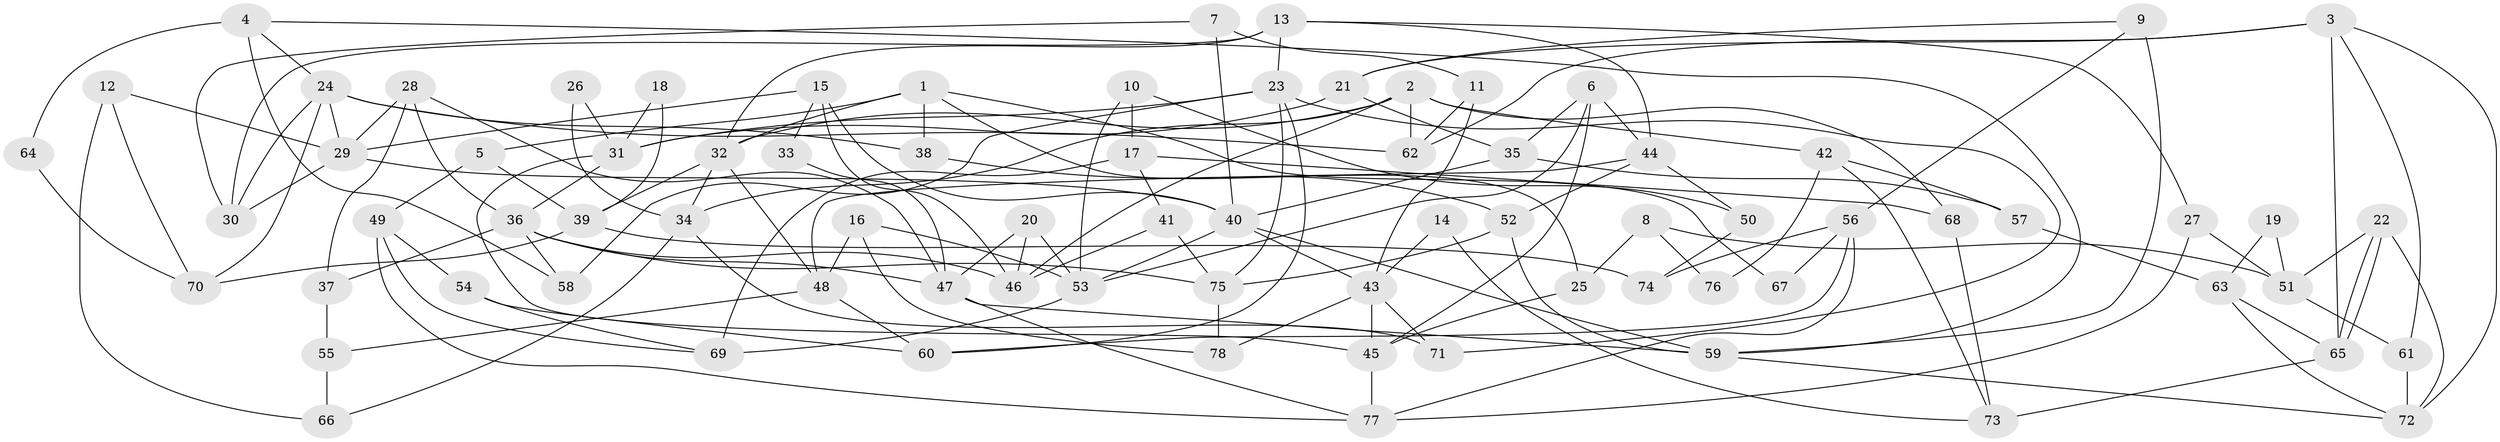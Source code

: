 // coarse degree distribution, {6: 0.15625, 3: 0.15625, 4: 0.1875, 11: 0.0625, 2: 0.03125, 7: 0.125, 9: 0.03125, 5: 0.125, 10: 0.0625, 8: 0.0625}
// Generated by graph-tools (version 1.1) at 2025/37/03/04/25 23:37:00]
// undirected, 78 vertices, 156 edges
graph export_dot {
  node [color=gray90,style=filled];
  1;
  2;
  3;
  4;
  5;
  6;
  7;
  8;
  9;
  10;
  11;
  12;
  13;
  14;
  15;
  16;
  17;
  18;
  19;
  20;
  21;
  22;
  23;
  24;
  25;
  26;
  27;
  28;
  29;
  30;
  31;
  32;
  33;
  34;
  35;
  36;
  37;
  38;
  39;
  40;
  41;
  42;
  43;
  44;
  45;
  46;
  47;
  48;
  49;
  50;
  51;
  52;
  53;
  54;
  55;
  56;
  57;
  58;
  59;
  60;
  61;
  62;
  63;
  64;
  65;
  66;
  67;
  68;
  69;
  70;
  71;
  72;
  73;
  74;
  75;
  76;
  77;
  78;
  1 -- 38;
  1 -- 32;
  1 -- 5;
  1 -- 25;
  1 -- 67;
  2 -- 46;
  2 -- 32;
  2 -- 34;
  2 -- 42;
  2 -- 62;
  2 -- 68;
  3 -- 72;
  3 -- 62;
  3 -- 21;
  3 -- 61;
  3 -- 65;
  4 -- 58;
  4 -- 24;
  4 -- 59;
  4 -- 64;
  5 -- 49;
  5 -- 39;
  6 -- 35;
  6 -- 53;
  6 -- 44;
  6 -- 45;
  7 -- 40;
  7 -- 11;
  7 -- 30;
  8 -- 25;
  8 -- 51;
  8 -- 76;
  9 -- 56;
  9 -- 21;
  9 -- 59;
  10 -- 50;
  10 -- 53;
  10 -- 17;
  11 -- 43;
  11 -- 62;
  12 -- 70;
  12 -- 29;
  12 -- 66;
  13 -- 30;
  13 -- 23;
  13 -- 27;
  13 -- 32;
  13 -- 44;
  14 -- 43;
  14 -- 73;
  15 -- 40;
  15 -- 29;
  15 -- 33;
  15 -- 46;
  16 -- 78;
  16 -- 53;
  16 -- 48;
  17 -- 69;
  17 -- 41;
  17 -- 68;
  18 -- 31;
  18 -- 39;
  19 -- 51;
  19 -- 63;
  20 -- 47;
  20 -- 46;
  20 -- 53;
  21 -- 35;
  21 -- 31;
  22 -- 51;
  22 -- 65;
  22 -- 65;
  22 -- 72;
  23 -- 31;
  23 -- 75;
  23 -- 58;
  23 -- 60;
  23 -- 71;
  24 -- 29;
  24 -- 30;
  24 -- 38;
  24 -- 62;
  24 -- 70;
  25 -- 45;
  26 -- 31;
  26 -- 34;
  27 -- 77;
  27 -- 51;
  28 -- 47;
  28 -- 36;
  28 -- 29;
  28 -- 37;
  29 -- 40;
  29 -- 30;
  31 -- 36;
  31 -- 45;
  32 -- 48;
  32 -- 34;
  32 -- 39;
  33 -- 47;
  34 -- 66;
  34 -- 71;
  35 -- 40;
  35 -- 57;
  36 -- 37;
  36 -- 75;
  36 -- 46;
  36 -- 47;
  36 -- 58;
  37 -- 55;
  38 -- 52;
  39 -- 70;
  39 -- 74;
  40 -- 59;
  40 -- 43;
  40 -- 53;
  41 -- 46;
  41 -- 75;
  42 -- 73;
  42 -- 57;
  42 -- 76;
  43 -- 71;
  43 -- 45;
  43 -- 78;
  44 -- 48;
  44 -- 50;
  44 -- 52;
  45 -- 77;
  47 -- 59;
  47 -- 77;
  48 -- 55;
  48 -- 60;
  49 -- 77;
  49 -- 69;
  49 -- 54;
  50 -- 74;
  51 -- 61;
  52 -- 59;
  52 -- 75;
  53 -- 69;
  54 -- 60;
  54 -- 69;
  55 -- 66;
  56 -- 60;
  56 -- 77;
  56 -- 67;
  56 -- 74;
  57 -- 63;
  59 -- 72;
  61 -- 72;
  63 -- 72;
  63 -- 65;
  64 -- 70;
  65 -- 73;
  68 -- 73;
  75 -- 78;
}
